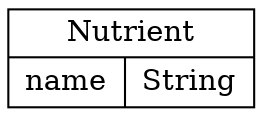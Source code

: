 digraph OntologiaAlimentacion {
	node [label="\N"];
	graph [bb="0,0,96,48"];
	Nutrient [label="{Nutrient|{name|String}}", shape=record, color="0.0,0.0,0.0", fontcolor="0.0,0.0,0.0", pos="48,24", rects="0,24,96,47 0,1,46,24 46,1,96,24", width="1.3333", height="0.65278"];
}
